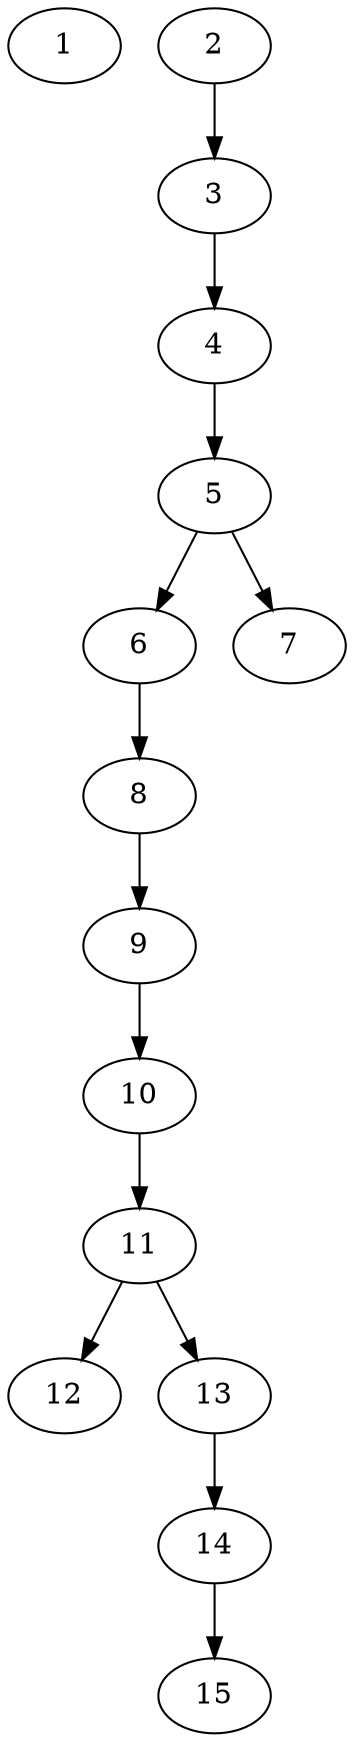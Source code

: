 // DAG (tier=1-easy, mode=compute, n=15, ccr=0.285, fat=0.358, density=0.226, regular=0.724, jump=0.004, mindata=262144, maxdata=2097152)
// DAG automatically generated by daggen at Sun Aug 24 16:33:32 2025
// /home/ermia/Project/Environments/daggen/bin/daggen --dot --ccr 0.285 --fat 0.358 --regular 0.724 --density 0.226 --jump 0.004 --mindata 262144 --maxdata 2097152 -n 15 
digraph G {
  1 [size="1201746370323642", alpha="0.08", expect_size="600873185161821"]
  2 [size="931794047559161", alpha="0.11", expect_size="465897023779580"]
  2 -> 3 [size ="23930358202368"]
  3 [size="454799188320845824", alpha="0.14", expect_size="227399594160422912"]
  3 -> 4 [size ="4731183300608"]
  4 [size="27863695314197", alpha="0.10", expect_size="13931847657098"]
  4 -> 5 [size ="3329438515200"]
  5 [size="923509613578420224", alpha="0.18", expect_size="461754806789210112"]
  5 -> 6 [size ="7586665463808"]
  5 -> 7 [size ="7586665463808"]
  6 [size="125718732816212", alpha="0.19", expect_size="62859366408106"]
  6 -> 8 [size ="2022334005248"]
  7 [size="780151495092862976", alpha="0.14", expect_size="390075747546431488"]
  8 [size="180911533828165", alpha="0.09", expect_size="90455766914082"]
  8 -> 9 [size ="5169269964800"]
  9 [size="694168166009692", alpha="0.07", expect_size="347084083004846"]
  9 -> 10 [size ="12919135797248"]
  10 [size="213940004344858", alpha="0.13", expect_size="106970002172429"]
  10 -> 11 [size ="7053888192512"]
  11 [size="3186179025269686272", alpha="0.17", expect_size="1593089512634843136"]
  11 -> 12 [size ="17322215473152"]
  11 -> 13 [size ="17322215473152"]
  12 [size="31160129741156428", alpha="0.02", expect_size="15580064870578214"]
  13 [size="85650692582418", alpha="0.08", expect_size="42825346291209"]
  13 -> 14 [size ="4133939576832"]
  14 [size="67968284889584", alpha="0.11", expect_size="33984142444792"]
  14 -> 15 [size ="3060298416128"]
  15 [size="2736856128557154304", alpha="0.18", expect_size="1368428064278577152"]
}